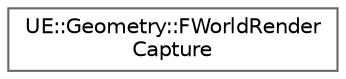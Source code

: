 digraph "Graphical Class Hierarchy"
{
 // INTERACTIVE_SVG=YES
 // LATEX_PDF_SIZE
  bgcolor="transparent";
  edge [fontname=Helvetica,fontsize=10,labelfontname=Helvetica,labelfontsize=10];
  node [fontname=Helvetica,fontsize=10,shape=box,height=0.2,width=0.4];
  rankdir="LR";
  Node0 [id="Node000000",label="UE::Geometry::FWorldRender\lCapture",height=0.2,width=0.4,color="grey40", fillcolor="white", style="filled",URL="$df/d27/classUE_1_1Geometry_1_1FWorldRenderCapture.html",tooltip="FWorldRenderCapture captures a rendering of a set of Actors in a World from a specific viewpoint."];
}
